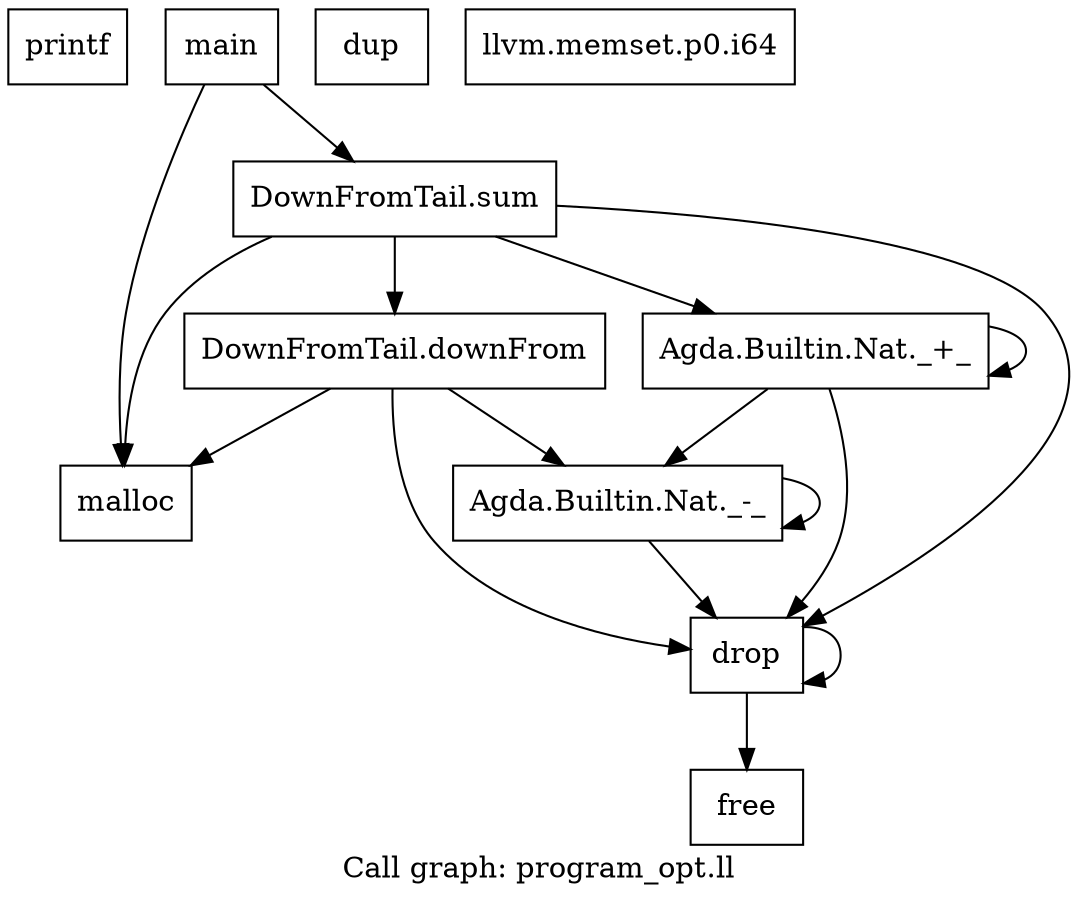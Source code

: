 digraph "Call graph: program_opt.ll" {
	label="Call graph: program_opt.ll";

	Node0x1592a30 [shape=record,label="{printf}"];
	Node0x1593010 [shape=record,label="{malloc}"];
	Node0x1593f10 [shape=record,label="{free}"];
	Node0x157bdf0 [shape=record,label="{Agda.Builtin.Nat._+_}"];
	Node0x157bdf0 -> Node0x157bdf0;
	Node0x157bdf0 -> Node0x1591b10;
	Node0x157bdf0 -> Node0x1591dd0;
	Node0x1591dd0 [shape=record,label="{Agda.Builtin.Nat._-_}"];
	Node0x1591dd0 -> Node0x1591dd0;
	Node0x1591dd0 -> Node0x1591b10;
	Node0x1596200 [shape=record,label="{DownFromTail.downFrom}"];
	Node0x1596200 -> Node0x1591dd0;
	Node0x1596200 -> Node0x1591b10;
	Node0x1596200 -> Node0x1593010;
	Node0x1599fc0 [shape=record,label="{DownFromTail.sum}"];
	Node0x1599fc0 -> Node0x1596200;
	Node0x1599fc0 -> Node0x1591b10;
	Node0x1599fc0 -> Node0x157bdf0;
	Node0x1599fc0 -> Node0x1593010;
	Node0x159a190 [shape=record,label="{main}"];
	Node0x159a190 -> Node0x1593010;
	Node0x159a190 -> Node0x1599fc0;
	Node0x1591b10 [shape=record,label="{drop}"];
	Node0x1591b10 -> Node0x1593f10;
	Node0x1591b10 -> Node0x1591b10;
	Node0x159a880 [shape=record,label="{dup}"];
	Node0x159a900 [shape=record,label="{llvm.memset.p0.i64}"];
}
